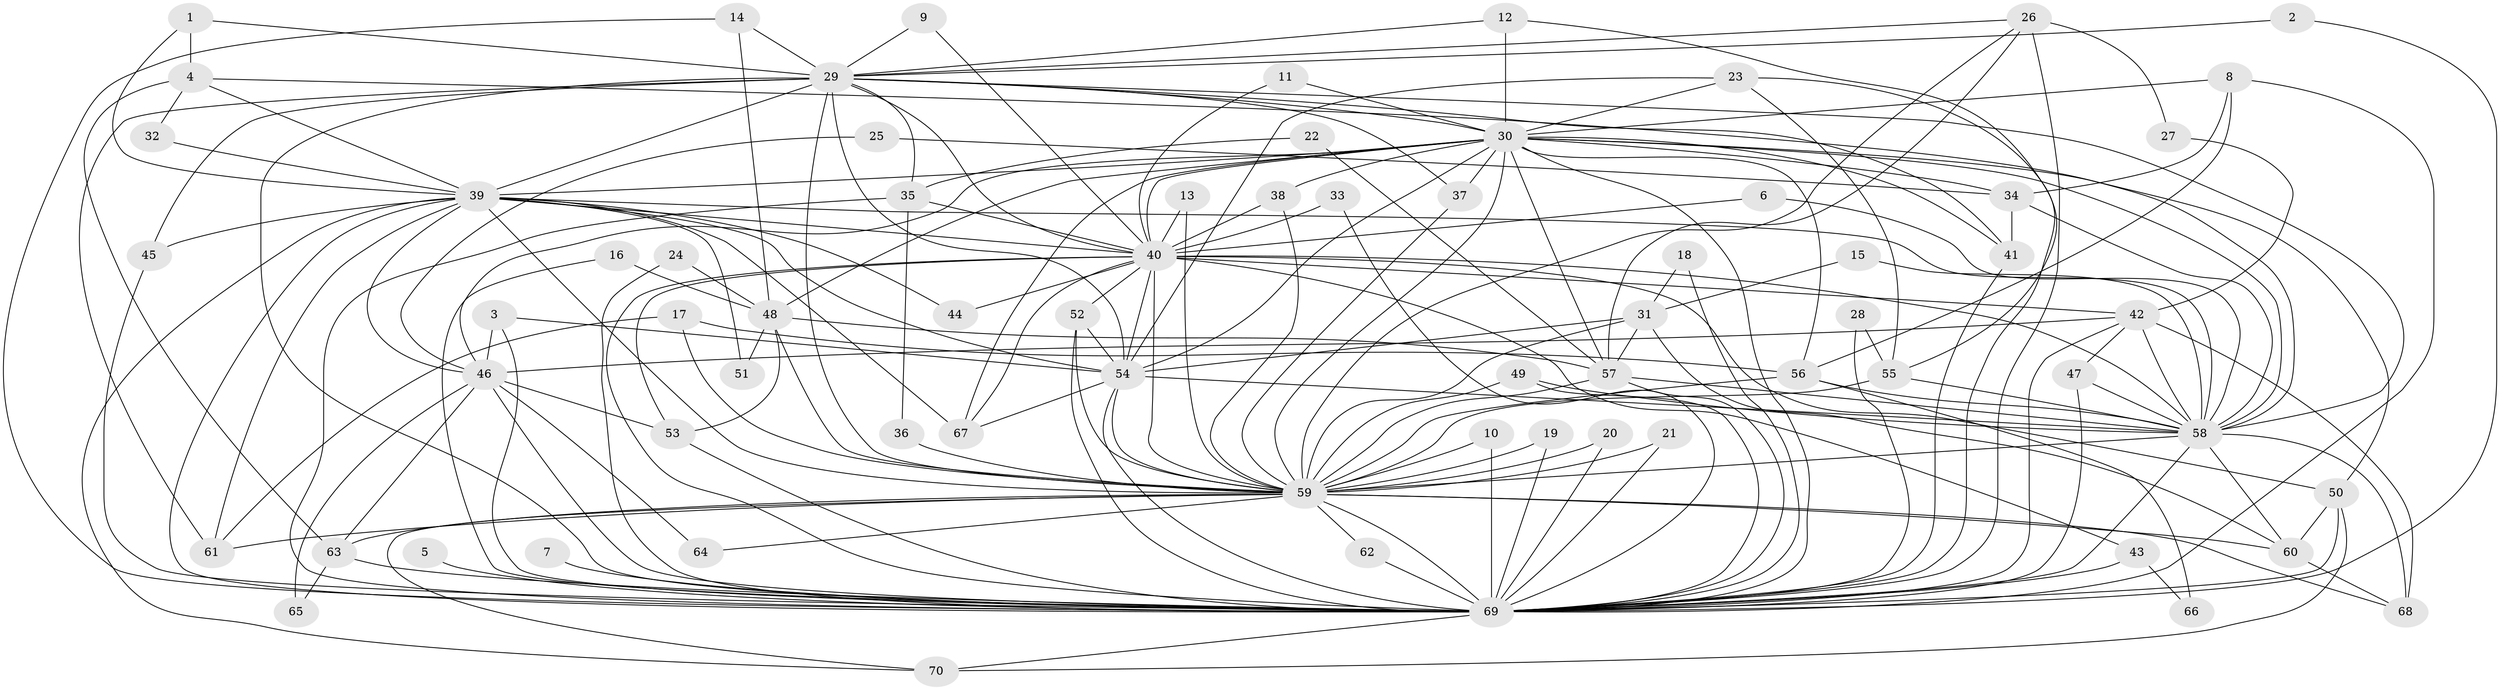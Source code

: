 // original degree distribution, {15: 0.007194244604316547, 31: 0.007194244604316547, 29: 0.007194244604316547, 21: 0.02877697841726619, 30: 0.007194244604316547, 25: 0.007194244604316547, 26: 0.007194244604316547, 7: 0.02158273381294964, 3: 0.2517985611510791, 4: 0.1079136690647482, 6: 0.007194244604316547, 5: 0.04316546762589928, 2: 0.4892086330935252, 8: 0.007194244604316547}
// Generated by graph-tools (version 1.1) at 2025/49/03/09/25 03:49:27]
// undirected, 70 vertices, 193 edges
graph export_dot {
graph [start="1"]
  node [color=gray90,style=filled];
  1;
  2;
  3;
  4;
  5;
  6;
  7;
  8;
  9;
  10;
  11;
  12;
  13;
  14;
  15;
  16;
  17;
  18;
  19;
  20;
  21;
  22;
  23;
  24;
  25;
  26;
  27;
  28;
  29;
  30;
  31;
  32;
  33;
  34;
  35;
  36;
  37;
  38;
  39;
  40;
  41;
  42;
  43;
  44;
  45;
  46;
  47;
  48;
  49;
  50;
  51;
  52;
  53;
  54;
  55;
  56;
  57;
  58;
  59;
  60;
  61;
  62;
  63;
  64;
  65;
  66;
  67;
  68;
  69;
  70;
  1 -- 4 [weight=1.0];
  1 -- 29 [weight=1.0];
  1 -- 39 [weight=1.0];
  2 -- 29 [weight=1.0];
  2 -- 69 [weight=1.0];
  3 -- 46 [weight=1.0];
  3 -- 54 [weight=1.0];
  3 -- 69 [weight=1.0];
  4 -- 32 [weight=1.0];
  4 -- 39 [weight=1.0];
  4 -- 58 [weight=1.0];
  4 -- 63 [weight=1.0];
  5 -- 69 [weight=1.0];
  6 -- 40 [weight=1.0];
  6 -- 58 [weight=1.0];
  7 -- 69 [weight=1.0];
  8 -- 30 [weight=1.0];
  8 -- 34 [weight=1.0];
  8 -- 56 [weight=1.0];
  8 -- 69 [weight=1.0];
  9 -- 29 [weight=1.0];
  9 -- 40 [weight=1.0];
  10 -- 59 [weight=1.0];
  10 -- 69 [weight=1.0];
  11 -- 30 [weight=1.0];
  11 -- 40 [weight=1.0];
  12 -- 29 [weight=1.0];
  12 -- 30 [weight=1.0];
  12 -- 55 [weight=1.0];
  13 -- 40 [weight=1.0];
  13 -- 59 [weight=1.0];
  14 -- 29 [weight=1.0];
  14 -- 48 [weight=1.0];
  14 -- 69 [weight=1.0];
  15 -- 31 [weight=1.0];
  15 -- 58 [weight=1.0];
  16 -- 48 [weight=1.0];
  16 -- 69 [weight=1.0];
  17 -- 56 [weight=1.0];
  17 -- 59 [weight=1.0];
  17 -- 61 [weight=1.0];
  18 -- 31 [weight=1.0];
  18 -- 69 [weight=1.0];
  19 -- 59 [weight=1.0];
  19 -- 69 [weight=2.0];
  20 -- 59 [weight=1.0];
  20 -- 69 [weight=1.0];
  21 -- 59 [weight=1.0];
  21 -- 69 [weight=1.0];
  22 -- 35 [weight=1.0];
  22 -- 57 [weight=1.0];
  23 -- 30 [weight=1.0];
  23 -- 54 [weight=1.0];
  23 -- 55 [weight=1.0];
  23 -- 69 [weight=1.0];
  24 -- 48 [weight=1.0];
  24 -- 69 [weight=1.0];
  25 -- 34 [weight=1.0];
  25 -- 46 [weight=1.0];
  26 -- 27 [weight=1.0];
  26 -- 29 [weight=1.0];
  26 -- 57 [weight=1.0];
  26 -- 59 [weight=1.0];
  26 -- 69 [weight=1.0];
  27 -- 42 [weight=1.0];
  28 -- 55 [weight=1.0];
  28 -- 69 [weight=1.0];
  29 -- 30 [weight=1.0];
  29 -- 35 [weight=1.0];
  29 -- 37 [weight=1.0];
  29 -- 39 [weight=1.0];
  29 -- 40 [weight=1.0];
  29 -- 41 [weight=1.0];
  29 -- 45 [weight=1.0];
  29 -- 54 [weight=2.0];
  29 -- 58 [weight=1.0];
  29 -- 59 [weight=2.0];
  29 -- 61 [weight=1.0];
  29 -- 69 [weight=2.0];
  30 -- 34 [weight=1.0];
  30 -- 37 [weight=1.0];
  30 -- 38 [weight=1.0];
  30 -- 39 [weight=2.0];
  30 -- 40 [weight=1.0];
  30 -- 41 [weight=1.0];
  30 -- 46 [weight=1.0];
  30 -- 48 [weight=1.0];
  30 -- 50 [weight=1.0];
  30 -- 54 [weight=1.0];
  30 -- 56 [weight=1.0];
  30 -- 57 [weight=1.0];
  30 -- 58 [weight=1.0];
  30 -- 59 [weight=2.0];
  30 -- 67 [weight=2.0];
  30 -- 69 [weight=3.0];
  31 -- 54 [weight=1.0];
  31 -- 57 [weight=1.0];
  31 -- 59 [weight=2.0];
  31 -- 60 [weight=1.0];
  32 -- 39 [weight=1.0];
  33 -- 40 [weight=1.0];
  33 -- 69 [weight=1.0];
  34 -- 41 [weight=1.0];
  34 -- 58 [weight=1.0];
  35 -- 36 [weight=1.0];
  35 -- 40 [weight=1.0];
  35 -- 69 [weight=1.0];
  36 -- 59 [weight=1.0];
  37 -- 59 [weight=1.0];
  38 -- 40 [weight=1.0];
  38 -- 59 [weight=1.0];
  39 -- 40 [weight=1.0];
  39 -- 44 [weight=1.0];
  39 -- 45 [weight=1.0];
  39 -- 46 [weight=2.0];
  39 -- 51 [weight=1.0];
  39 -- 54 [weight=1.0];
  39 -- 58 [weight=1.0];
  39 -- 59 [weight=2.0];
  39 -- 61 [weight=1.0];
  39 -- 67 [weight=1.0];
  39 -- 69 [weight=2.0];
  39 -- 70 [weight=1.0];
  40 -- 42 [weight=1.0];
  40 -- 43 [weight=1.0];
  40 -- 44 [weight=1.0];
  40 -- 50 [weight=1.0];
  40 -- 52 [weight=1.0];
  40 -- 53 [weight=1.0];
  40 -- 54 [weight=2.0];
  40 -- 58 [weight=2.0];
  40 -- 59 [weight=3.0];
  40 -- 67 [weight=1.0];
  40 -- 69 [weight=2.0];
  41 -- 69 [weight=1.0];
  42 -- 46 [weight=1.0];
  42 -- 47 [weight=1.0];
  42 -- 58 [weight=1.0];
  42 -- 68 [weight=1.0];
  42 -- 69 [weight=1.0];
  43 -- 66 [weight=1.0];
  43 -- 69 [weight=3.0];
  45 -- 69 [weight=1.0];
  46 -- 53 [weight=1.0];
  46 -- 63 [weight=1.0];
  46 -- 64 [weight=1.0];
  46 -- 65 [weight=1.0];
  46 -- 69 [weight=1.0];
  47 -- 58 [weight=1.0];
  47 -- 69 [weight=1.0];
  48 -- 51 [weight=1.0];
  48 -- 53 [weight=1.0];
  48 -- 57 [weight=1.0];
  48 -- 59 [weight=2.0];
  49 -- 58 [weight=1.0];
  49 -- 59 [weight=1.0];
  49 -- 69 [weight=1.0];
  50 -- 60 [weight=1.0];
  50 -- 69 [weight=1.0];
  50 -- 70 [weight=1.0];
  52 -- 54 [weight=1.0];
  52 -- 59 [weight=1.0];
  52 -- 69 [weight=1.0];
  53 -- 69 [weight=1.0];
  54 -- 58 [weight=1.0];
  54 -- 59 [weight=2.0];
  54 -- 67 [weight=2.0];
  54 -- 69 [weight=2.0];
  55 -- 58 [weight=1.0];
  55 -- 59 [weight=3.0];
  56 -- 58 [weight=1.0];
  56 -- 59 [weight=3.0];
  56 -- 66 [weight=1.0];
  57 -- 58 [weight=1.0];
  57 -- 59 [weight=1.0];
  57 -- 69 [weight=2.0];
  58 -- 59 [weight=3.0];
  58 -- 60 [weight=1.0];
  58 -- 68 [weight=1.0];
  58 -- 69 [weight=2.0];
  59 -- 60 [weight=1.0];
  59 -- 61 [weight=1.0];
  59 -- 62 [weight=1.0];
  59 -- 63 [weight=1.0];
  59 -- 64 [weight=1.0];
  59 -- 68 [weight=1.0];
  59 -- 69 [weight=4.0];
  59 -- 70 [weight=1.0];
  60 -- 68 [weight=2.0];
  62 -- 69 [weight=1.0];
  63 -- 65 [weight=1.0];
  63 -- 69 [weight=1.0];
  69 -- 70 [weight=1.0];
}
